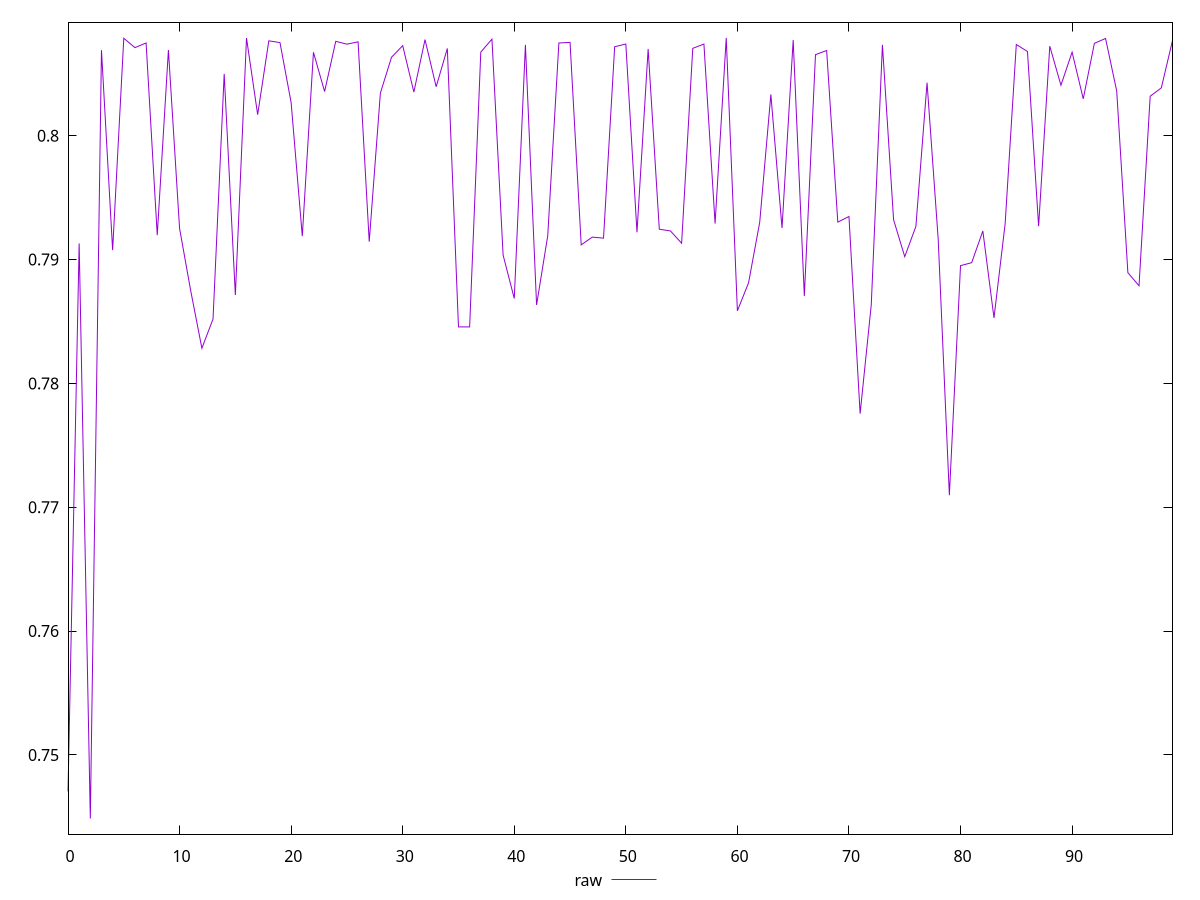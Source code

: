 reset

$raw <<EOF
0 0.7470570504417968
1 0.7913041619848784
2 0.7448648046599253
3 0.806906965512283
4 0.7907637458999405
5 0.8078701196208884
6 0.8071120636594223
7 0.8074885428462708
8 0.7919705842466074
9 0.8069213321277665
10 0.7925164275792045
11 0.7874760506139181
12 0.7828387638153147
13 0.7852020045484441
14 0.8049926877983015
15 0.7871353958925301
16 0.8078867439909067
17 0.8017015103691911
18 0.8076615306747449
19 0.8075216546148694
20 0.8026723015041461
21 0.7918910295742678
22 0.8067345349528765
23 0.8035666651146041
24 0.8076228636902475
25 0.8073924849858326
26 0.8075816099774237
27 0.7914417199645923
28 0.8034446585415965
29 0.806338397869126
30 0.807272026557455
31 0.8035256739212906
32 0.8077609145058942
33 0.8039526841837802
34 0.8070469946000164
35 0.7845592807909334
36 0.7845626011222895
37 0.8067529141726552
38 0.807798031104178
39 0.790362574326991
40 0.7868548274404306
41 0.8073329934307352
42 0.7863327571372212
43 0.7919167282403258
44 0.807487915997178
45 0.8075368998728346
46 0.7911887557621468
47 0.7918121783252127
48 0.791728520544658
49 0.8071841540407375
50 0.8074023082607491
51 0.7922023962144762
52 0.8070030416385854
53 0.7924494475949002
54 0.7923106950253701
55 0.7913171878161989
56 0.8070551275943016
57 0.8074003753786567
58 0.7929039518745228
59 0.8078976730143735
60 0.7858595594660132
61 0.7881175423754556
62 0.7930021626606176
63 0.8033349151099733
64 0.7925469713988612
65 0.8077195803272401
66 0.7870580265823195
67 0.806545063079324
68 0.8068817356366439
69 0.7930242160133568
70 0.7934772479172139
71 0.7775597934740448
72 0.7863563925105183
73 0.8073317385783274
74 0.7932129621174915
75 0.7902332224015971
76 0.7926784337771511
77 0.8042819466817361
78 0.7916199603821105
79 0.7709671344666734
80 0.7895093097398335
81 0.7897485916964433
82 0.7923085362512461
83 0.7852878210075108
84 0.792891553008022
85 0.8073647544094031
86 0.8068009911137061
87 0.7926894498825442
88 0.8072313499052494
89 0.8040748766120837
90 0.806748024597639
91 0.8029790852593328
92 0.8074627336182154
93 0.8078505454436176
94 0.8036089417730804
95 0.7889389733166151
96 0.7878827557800464
97 0.803189771365778
98 0.8038653562198137
99 0.8076892921077516
EOF

set key outside below
set xrange [0:99]
set yrange [0.7436041472928364:0.8091583303814625]
set trange [0.7436041472928364:0.8091583303814625]
set terminal svg size 640, 500 enhanced background rgb 'white'
set output "report_00019_2021-02-10T18-14-37.922Z//meta/pScore/samples/pages+cached+noadtech+nomedia+nocss/raw/values.svg"

plot $raw title "raw" with line

reset
